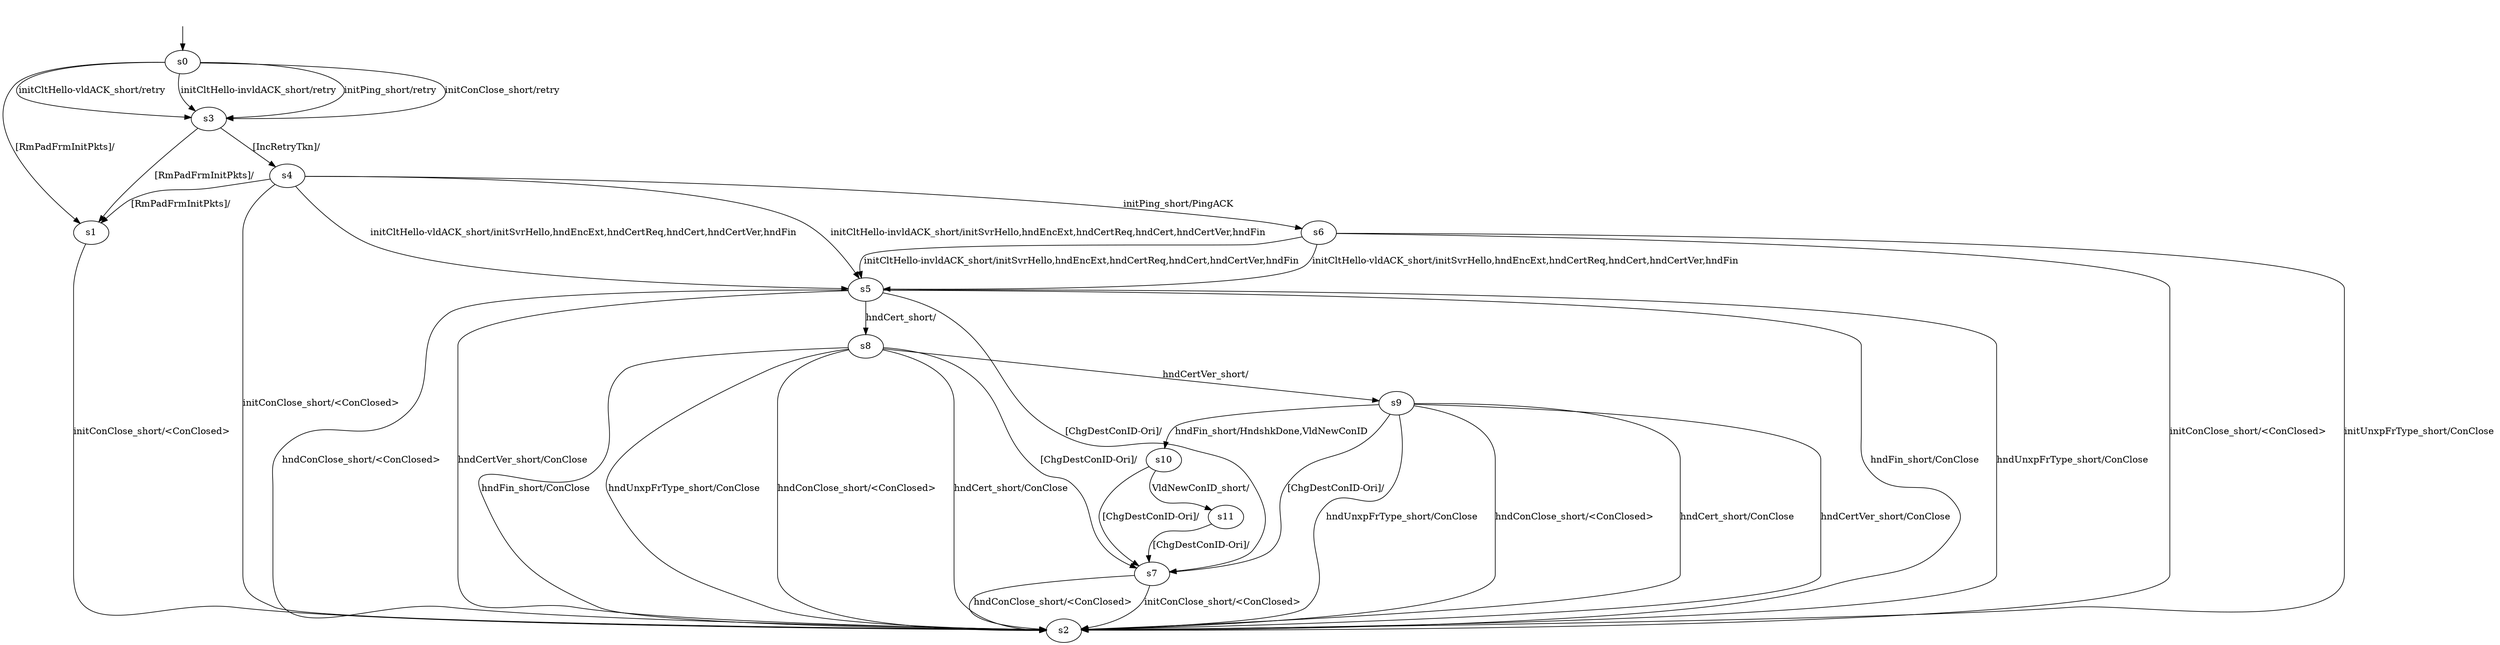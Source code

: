 digraph "../results/quinnModels/quinn-BWRCA-sCS-0/learnedModel" {
s0 [label=s0];
s1 [label=s1];
s2 [label=s2];
s3 [label=s3];
s4 [label=s4];
s5 [label=s5];
s6 [label=s6];
s7 [label=s7];
s8 [label=s8];
s9 [label=s9];
s10 [label=s10];
s11 [label=s11];
s0 -> s3  [label="initPing_short/retry "];
s0 -> s3  [label="initConClose_short/retry "];
s0 -> s3  [label="initCltHello-vldACK_short/retry "];
s0 -> s3  [label="initCltHello-invldACK_short/retry "];
s0 -> s1  [label="[RmPadFrmInitPkts]/ "];
s1 -> s2  [label="initConClose_short/<ConClosed> "];
s3 -> s4  [label="[IncRetryTkn]/ "];
s3 -> s1  [label="[RmPadFrmInitPkts]/ "];
s4 -> s6  [label="initPing_short/PingACK "];
s4 -> s2  [label="initConClose_short/<ConClosed> "];
s4 -> s5  [label="initCltHello-vldACK_short/initSvrHello,hndEncExt,hndCertReq,hndCert,hndCertVer,hndFin "];
s4 -> s5  [label="initCltHello-invldACK_short/initSvrHello,hndEncExt,hndCertReq,hndCert,hndCertVer,hndFin "];
s4 -> s1  [label="[RmPadFrmInitPkts]/ "];
s5 -> s2  [label="hndFin_short/ConClose "];
s5 -> s2  [label="hndUnxpFrType_short/ConClose "];
s5 -> s2  [label="hndConClose_short/<ConClosed> "];
s5 -> s8  [label="hndCert_short/ "];
s5 -> s2  [label="hndCertVer_short/ConClose "];
s5 -> s7  [label="[ChgDestConID-Ori]/ "];
s6 -> s2  [label="initConClose_short/<ConClosed> "];
s6 -> s5  [label="initCltHello-vldACK_short/initSvrHello,hndEncExt,hndCertReq,hndCert,hndCertVer,hndFin "];
s6 -> s5  [label="initCltHello-invldACK_short/initSvrHello,hndEncExt,hndCertReq,hndCert,hndCertVer,hndFin "];
s6 -> s2  [label="initUnxpFrType_short/ConClose "];
s7 -> s2  [label="initConClose_short/<ConClosed> "];
s7 -> s2  [label="hndConClose_short/<ConClosed> "];
s8 -> s2  [label="hndFin_short/ConClose "];
s8 -> s2  [label="hndUnxpFrType_short/ConClose "];
s8 -> s2  [label="hndConClose_short/<ConClosed> "];
s8 -> s2  [label="hndCert_short/ConClose "];
s8 -> s9  [label="hndCertVer_short/ "];
s8 -> s7  [label="[ChgDestConID-Ori]/ "];
s9 -> s10  [label="hndFin_short/HndshkDone,VldNewConID "];
s9 -> s2  [label="hndUnxpFrType_short/ConClose "];
s9 -> s2  [label="hndConClose_short/<ConClosed> "];
s9 -> s2  [label="hndCert_short/ConClose "];
s9 -> s2  [label="hndCertVer_short/ConClose "];
s9 -> s7  [label="[ChgDestConID-Ori]/ "];
s10 -> s11  [label="VldNewConID_short/ "];
s10 -> s7  [label="[ChgDestConID-Ori]/ "];
s11 -> s7  [label="[ChgDestConID-Ori]/ "];
__start0 [label="", shape=none];
__start0 -> s0  [label=""];
}
